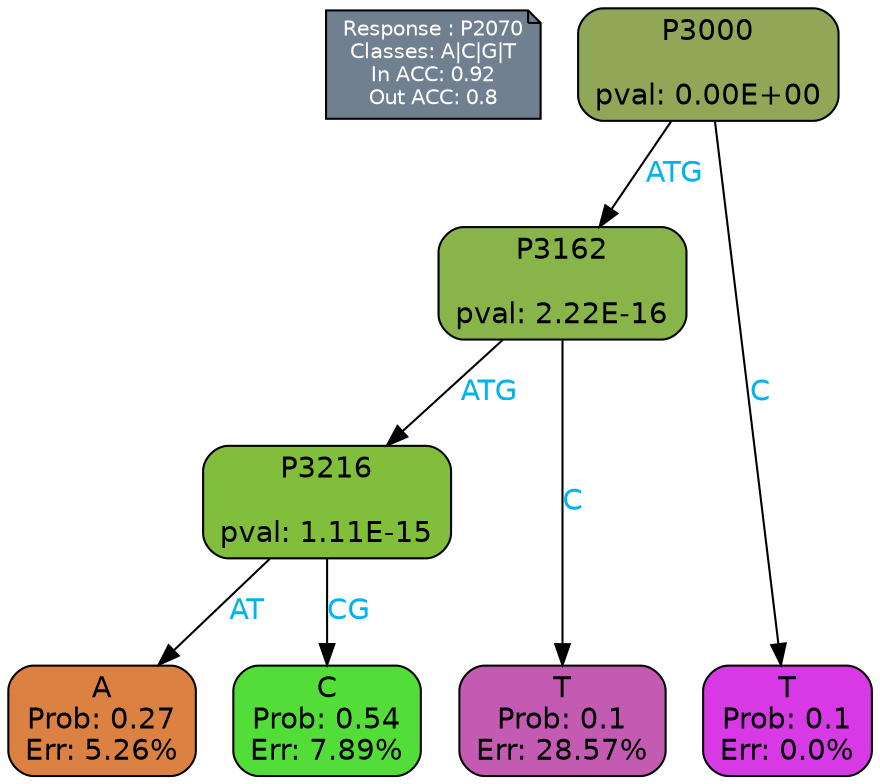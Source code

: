 digraph Tree {
node [shape=box, style="filled, rounded", color="black", fontname=helvetica] ;
graph [ranksep=equally, splines=polylines, bgcolor=transparent, dpi=600] ;
edge [fontname=helvetica] ;
LEGEND [label="Response : P2070
Classes: A|C|G|T
In ACC: 0.92
Out ACC: 0.8
",shape=note,align=left,style=filled,fillcolor="slategray",fontcolor="white",fontsize=10];1 [label="P3000

pval: 0.00E+00", fillcolor="#90a758"] ;
2 [label="P3162

pval: 2.22E-16", fillcolor="#88b449"] ;
3 [label="P3216

pval: 1.11E-15", fillcolor="#80be3c"] ;
4 [label="A
Prob: 0.27
Err: 5.26%", fillcolor="#db8242"] ;
5 [label="C
Prob: 0.54
Err: 7.89%", fillcolor="#53dd39"] ;
6 [label="T
Prob: 0.1
Err: 28.57%", fillcolor="#c45bb3"] ;
7 [label="T
Prob: 0.1
Err: 0.0%", fillcolor="#d739e5"] ;
1 -> 2 [label="ATG",fontcolor=deepskyblue2] ;
1 -> 7 [label="C",fontcolor=deepskyblue2] ;
2 -> 3 [label="ATG",fontcolor=deepskyblue2] ;
2 -> 6 [label="C",fontcolor=deepskyblue2] ;
3 -> 4 [label="AT",fontcolor=deepskyblue2] ;
3 -> 5 [label="CG",fontcolor=deepskyblue2] ;
{rank = same; 4;5;6;7;}{rank = same; LEGEND;1;}}